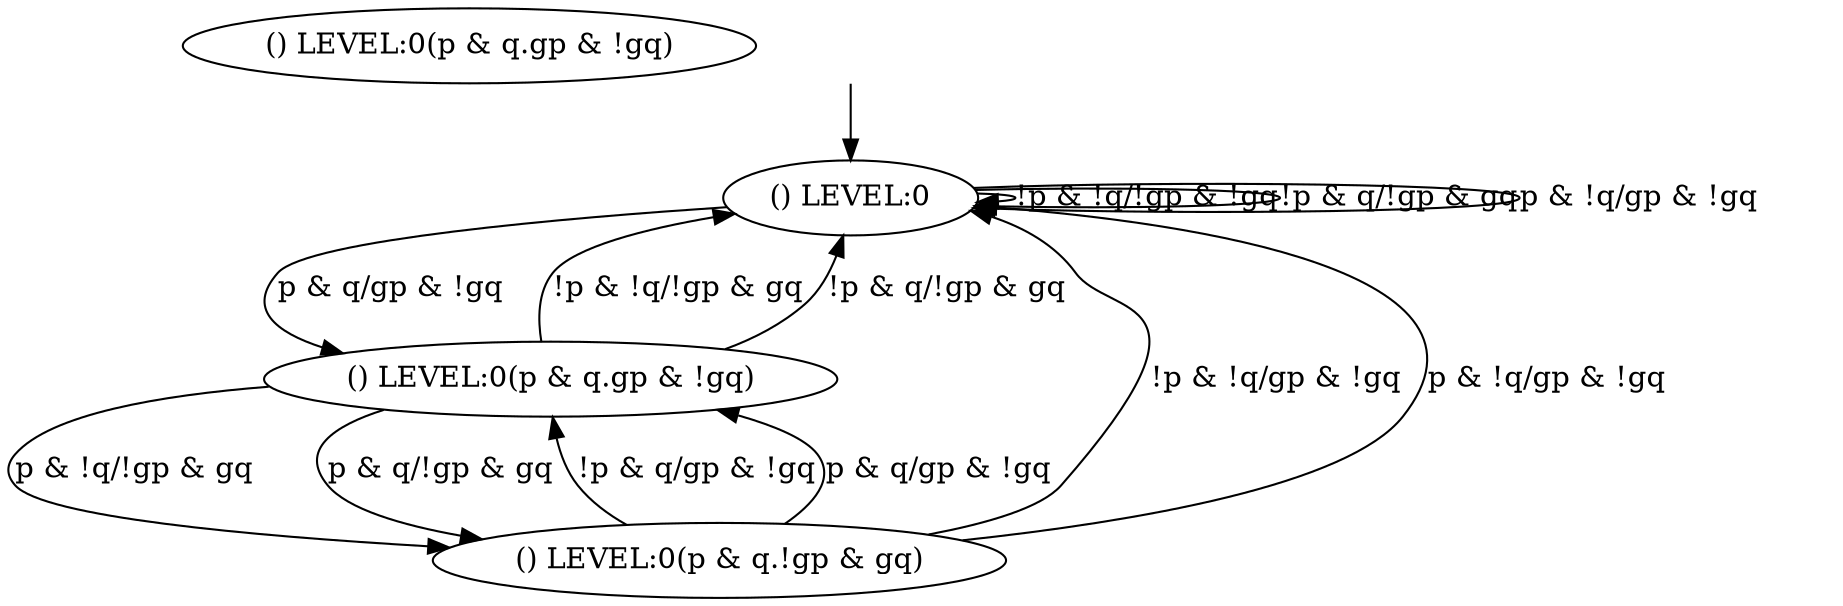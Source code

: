 digraph "examples/ArbitersTwoProcess/example3" {
"() LEVEL" [label="() LEVEL:0"];
"() LEVEL" [label="() LEVEL:0(p & q.!gp & gq)"];
"() LEVEL" [label="() LEVEL:0(p & q.gp & !gq)"];
"() LEVEL:0" -> "() LEVEL:0"  [label="!p & !q/!gp & !gq"];
"() LEVEL:0" -> "() LEVEL:0"  [label="!p & q/!gp & gq"];
"() LEVEL:0" -> "() LEVEL:0"  [label="p & !q/gp & !gq"];
"() LEVEL:0" -> "() LEVEL:0(p & q.gp & !gq)"  [label="p & q/gp & !gq"];
"() LEVEL:0(p & q.!gp & gq)" -> "() LEVEL:0"  [label="!p & !q/gp & !gq"];
"() LEVEL:0(p & q.!gp & gq)" -> "() LEVEL:0(p & q.gp & !gq)"  [label="!p & q/gp & !gq"];
"() LEVEL:0(p & q.!gp & gq)" -> "() LEVEL:0"  [label="p & !q/gp & !gq"];
"() LEVEL:0(p & q.!gp & gq)" -> "() LEVEL:0(p & q.gp & !gq)"  [label="p & q/gp & !gq"];
"() LEVEL:0(p & q.gp & !gq)" -> "() LEVEL:0"  [label="!p & !q/!gp & gq"];
"() LEVEL:0(p & q.gp & !gq)" -> "() LEVEL:0"  [label="!p & q/!gp & gq"];
"() LEVEL:0(p & q.gp & !gq)" -> "() LEVEL:0(p & q.!gp & gq)"  [label="p & !q/!gp & gq"];
"() LEVEL:0(p & q.gp & !gq)" -> "() LEVEL:0(p & q.!gp & gq)"  [label="p & q/!gp & gq"];
__start0 [label="", shape=none];
__start0 -> "() LEVEL:0"  [label=""];
}
